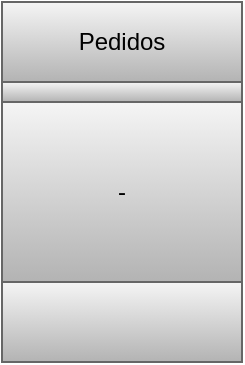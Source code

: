 <mxfile>
    <diagram id="wKcvuAf8hN-nN-NQcqgV" name="Page-1">
        <mxGraphModel dx="637" dy="475" grid="1" gridSize="10" guides="1" tooltips="1" connect="1" arrows="1" fold="1" page="1" pageScale="1" pageWidth="850" pageHeight="1100" math="0" shadow="0">
            <root>
                <mxCell id="0"/>
                <mxCell id="1" parent="0"/>
                <mxCell id="6" value="&lt;font color=&quot;#000000&quot;&gt;Pedidos&lt;/font&gt;" style="rounded=0;whiteSpace=wrap;html=1;labelBackgroundColor=none;fillColor=#f5f5f5;gradientColor=#b3b3b3;strokeColor=#666666;" vertex="1" parent="1">
                    <mxGeometry x="240" y="200" width="120" height="40" as="geometry"/>
                </mxCell>
                <mxCell id="7" value="-" style="rounded=0;whiteSpace=wrap;html=1;labelBackgroundColor=none;fillColor=#f5f5f5;gradientColor=#b3b3b3;strokeColor=#666666;" vertex="1" parent="1">
                    <mxGeometry x="240" y="250" width="120" height="90" as="geometry"/>
                </mxCell>
                <mxCell id="8" value="" style="rounded=0;whiteSpace=wrap;html=1;labelBackgroundColor=none;fillColor=#f5f5f5;gradientColor=#b3b3b3;strokeColor=#666666;" vertex="1" parent="1">
                    <mxGeometry x="240" y="340" width="120" height="40" as="geometry"/>
                </mxCell>
                <mxCell id="9" value="" style="rounded=0;whiteSpace=wrap;html=1;labelBackgroundColor=none;fillColor=#f5f5f5;gradientColor=#b3b3b3;strokeColor=#666666;" vertex="1" parent="1">
                    <mxGeometry x="240" y="240" width="120" height="10" as="geometry"/>
                </mxCell>
            </root>
        </mxGraphModel>
    </diagram>
</mxfile>